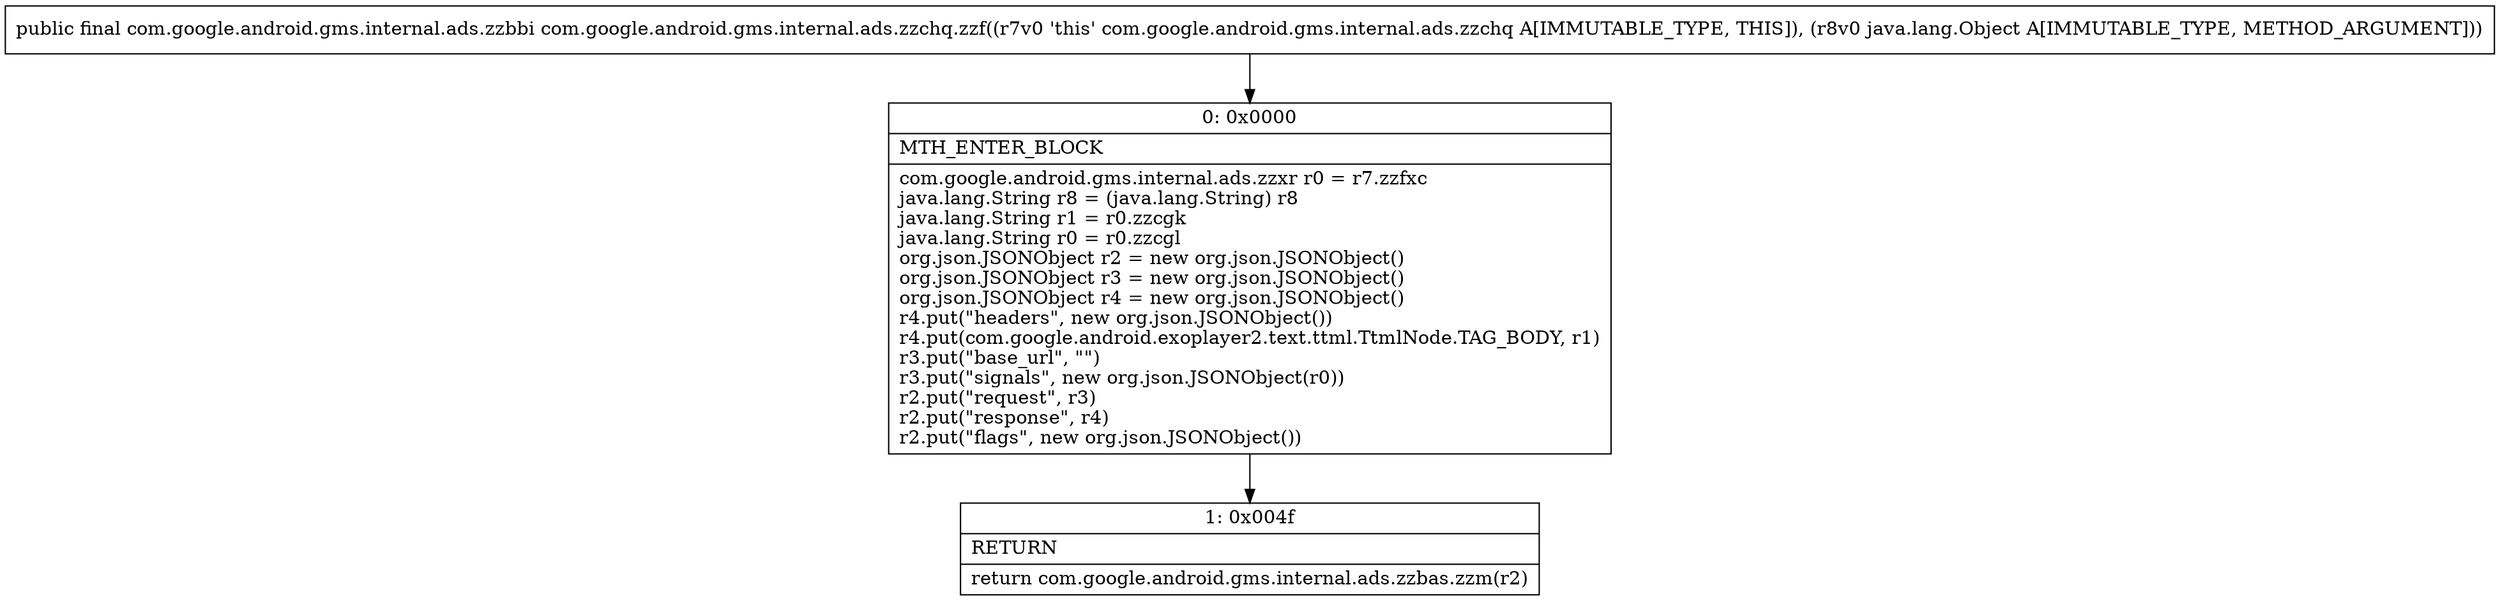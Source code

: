 digraph "CFG forcom.google.android.gms.internal.ads.zzchq.zzf(Ljava\/lang\/Object;)Lcom\/google\/android\/gms\/internal\/ads\/zzbbi;" {
Node_0 [shape=record,label="{0\:\ 0x0000|MTH_ENTER_BLOCK\l|com.google.android.gms.internal.ads.zzxr r0 = r7.zzfxc\ljava.lang.String r8 = (java.lang.String) r8\ljava.lang.String r1 = r0.zzcgk\ljava.lang.String r0 = r0.zzcgl\lorg.json.JSONObject r2 = new org.json.JSONObject()\lorg.json.JSONObject r3 = new org.json.JSONObject()\lorg.json.JSONObject r4 = new org.json.JSONObject()\lr4.put(\"headers\", new org.json.JSONObject())\lr4.put(com.google.android.exoplayer2.text.ttml.TtmlNode.TAG_BODY, r1)\lr3.put(\"base_url\", \"\")\lr3.put(\"signals\", new org.json.JSONObject(r0))\lr2.put(\"request\", r3)\lr2.put(\"response\", r4)\lr2.put(\"flags\", new org.json.JSONObject())\l}"];
Node_1 [shape=record,label="{1\:\ 0x004f|RETURN\l|return com.google.android.gms.internal.ads.zzbas.zzm(r2)\l}"];
MethodNode[shape=record,label="{public final com.google.android.gms.internal.ads.zzbbi com.google.android.gms.internal.ads.zzchq.zzf((r7v0 'this' com.google.android.gms.internal.ads.zzchq A[IMMUTABLE_TYPE, THIS]), (r8v0 java.lang.Object A[IMMUTABLE_TYPE, METHOD_ARGUMENT])) }"];
MethodNode -> Node_0;
Node_0 -> Node_1;
}

